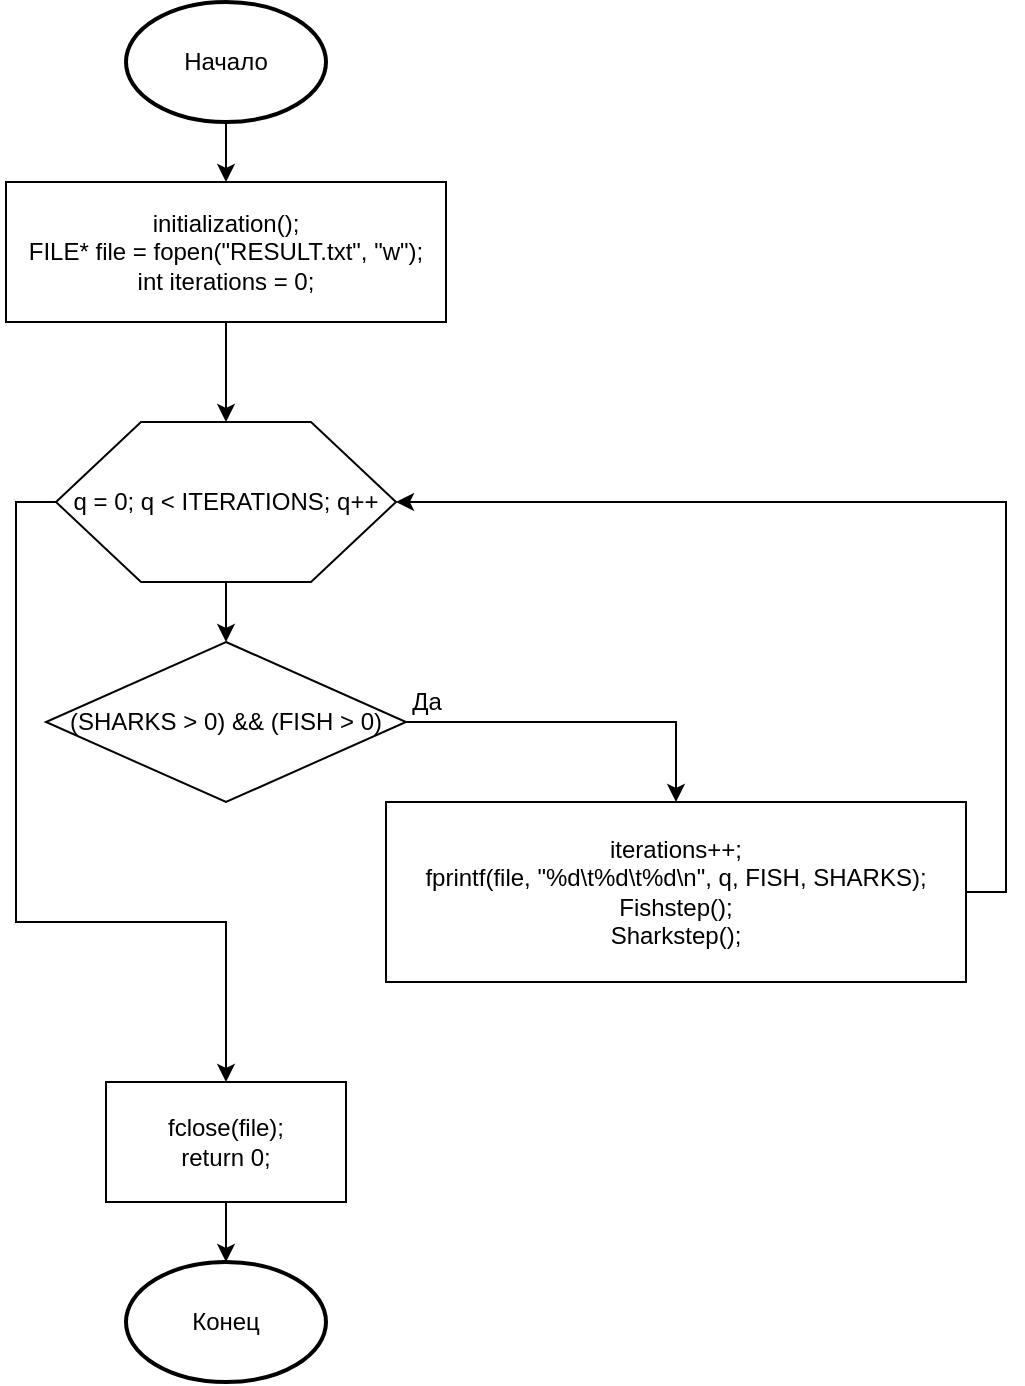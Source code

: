 <mxfile version="13.1.3" type="device"><diagram name="Page-1" id="74e2e168-ea6b-b213-b513-2b3c1d86103e"><mxGraphModel dx="1724" dy="805" grid="1" gridSize="10" guides="1" tooltips="1" connect="1" arrows="1" fold="1" page="1" pageScale="1" pageWidth="1100" pageHeight="850" background="#ffffff" math="0" shadow="0"><root><mxCell id="0"/><mxCell id="1" parent="0"/><mxCell id="JGE4m01Y42PWnlglq6kn-452" value="" style="edgeStyle=orthogonalEdgeStyle;rounded=0;orthogonalLoop=1;jettySize=auto;html=1;" edge="1" parent="1" source="JGE4m01Y42PWnlglq6kn-449" target="JGE4m01Y42PWnlglq6kn-451"><mxGeometry relative="1" as="geometry"/></mxCell><mxCell id="JGE4m01Y42PWnlglq6kn-449" value="Начало" style="strokeWidth=2;html=1;shape=mxgraph.flowchart.start_1;whiteSpace=wrap;" vertex="1" parent="1"><mxGeometry x="550" y="50" width="100" height="60" as="geometry"/></mxCell><mxCell id="JGE4m01Y42PWnlglq6kn-450" value="Конец" style="strokeWidth=2;html=1;shape=mxgraph.flowchart.start_1;whiteSpace=wrap;" vertex="1" parent="1"><mxGeometry x="550" y="680" width="100" height="60" as="geometry"/></mxCell><mxCell id="JGE4m01Y42PWnlglq6kn-458" value="" style="edgeStyle=orthogonalEdgeStyle;rounded=0;orthogonalLoop=1;jettySize=auto;html=1;" edge="1" parent="1" source="JGE4m01Y42PWnlglq6kn-451" target="JGE4m01Y42PWnlglq6kn-454"><mxGeometry relative="1" as="geometry"/></mxCell><mxCell id="JGE4m01Y42PWnlglq6kn-451" value="&lt;div&gt;initialization();&lt;/div&gt;&lt;div&gt;&lt;div&gt;FILE* file = fopen(&quot;RESULT.txt&quot;, &quot;w&quot;);&lt;/div&gt;&lt;div&gt;&lt;span&gt;&#9;&lt;/span&gt;int iterations = 0;&lt;/div&gt;&lt;/div&gt;" style="rounded=0;whiteSpace=wrap;html=1;" vertex="1" parent="1"><mxGeometry x="490" y="140" width="220" height="70" as="geometry"/></mxCell><mxCell id="JGE4m01Y42PWnlglq6kn-457" value="" style="edgeStyle=orthogonalEdgeStyle;rounded=0;orthogonalLoop=1;jettySize=auto;html=1;" edge="1" parent="1" source="JGE4m01Y42PWnlglq6kn-454" target="JGE4m01Y42PWnlglq6kn-456"><mxGeometry relative="1" as="geometry"/></mxCell><mxCell id="JGE4m01Y42PWnlglq6kn-465" style="edgeStyle=orthogonalEdgeStyle;rounded=0;orthogonalLoop=1;jettySize=auto;html=1;exitX=0;exitY=0.5;exitDx=0;exitDy=0;entryX=0.5;entryY=0;entryDx=0;entryDy=0;" edge="1" parent="1" source="JGE4m01Y42PWnlglq6kn-454" target="JGE4m01Y42PWnlglq6kn-466"><mxGeometry relative="1" as="geometry"><mxPoint x="600" y="550" as="targetPoint"/><Array as="points"><mxPoint x="495" y="300"/><mxPoint x="495" y="510"/><mxPoint x="600" y="510"/></Array></mxGeometry></mxCell><mxCell id="JGE4m01Y42PWnlglq6kn-454" value="q = 0; q &amp;lt; ITERATIONS; q++" style="shape=hexagon;perimeter=hexagonPerimeter2;whiteSpace=wrap;html=1;" vertex="1" parent="1"><mxGeometry x="515" y="260" width="170" height="80" as="geometry"/></mxCell><mxCell id="JGE4m01Y42PWnlglq6kn-462" style="edgeStyle=orthogonalEdgeStyle;rounded=0;orthogonalLoop=1;jettySize=auto;html=1;exitX=1;exitY=0.5;exitDx=0;exitDy=0;" edge="1" parent="1" source="JGE4m01Y42PWnlglq6kn-456" target="JGE4m01Y42PWnlglq6kn-460"><mxGeometry relative="1" as="geometry"/></mxCell><mxCell id="JGE4m01Y42PWnlglq6kn-456" value="(SHARKS &amp;gt; 0) &amp;amp;&amp;amp; (FISH &amp;gt; 0)" style="rhombus;whiteSpace=wrap;html=1;" vertex="1" parent="1"><mxGeometry x="510" y="370" width="180" height="80" as="geometry"/></mxCell><mxCell id="JGE4m01Y42PWnlglq6kn-464" style="edgeStyle=orthogonalEdgeStyle;rounded=0;orthogonalLoop=1;jettySize=auto;html=1;entryX=1;entryY=0.5;entryDx=0;entryDy=0;" edge="1" parent="1" source="JGE4m01Y42PWnlglq6kn-460" target="JGE4m01Y42PWnlglq6kn-454"><mxGeometry relative="1" as="geometry"><Array as="points"><mxPoint x="990" y="495"/><mxPoint x="990" y="300"/></Array></mxGeometry></mxCell><mxCell id="JGE4m01Y42PWnlglq6kn-460" value="&lt;div&gt;iterations++;&lt;/div&gt;&lt;div&gt;fprintf(file, &quot;%d\t%d\t%d\n&quot;, q, FISH, SHARKS);&lt;/div&gt;&lt;div&gt;Fishstep();&lt;/div&gt;&lt;div&gt;Sharkstep();&lt;/div&gt;" style="rounded=0;whiteSpace=wrap;html=1;" vertex="1" parent="1"><mxGeometry x="680" y="450" width="290" height="90" as="geometry"/></mxCell><mxCell id="JGE4m01Y42PWnlglq6kn-463" value="Да" style="text;html=1;align=center;verticalAlign=middle;resizable=0;points=[];autosize=1;" vertex="1" parent="1"><mxGeometry x="685" y="390" width="30" height="20" as="geometry"/></mxCell><mxCell id="JGE4m01Y42PWnlglq6kn-467" style="edgeStyle=orthogonalEdgeStyle;rounded=0;orthogonalLoop=1;jettySize=auto;html=1;entryX=0.5;entryY=0;entryDx=0;entryDy=0;entryPerimeter=0;" edge="1" parent="1" source="JGE4m01Y42PWnlglq6kn-466" target="JGE4m01Y42PWnlglq6kn-450"><mxGeometry relative="1" as="geometry"/></mxCell><mxCell id="JGE4m01Y42PWnlglq6kn-466" value="&lt;div&gt;fclose(file);&lt;/div&gt;&lt;div&gt;&lt;span&gt;&#9;&lt;/span&gt;return 0;&lt;/div&gt;" style="rounded=0;whiteSpace=wrap;html=1;" vertex="1" parent="1"><mxGeometry x="540" y="590" width="120" height="60" as="geometry"/></mxCell></root></mxGraphModel></diagram></mxfile>